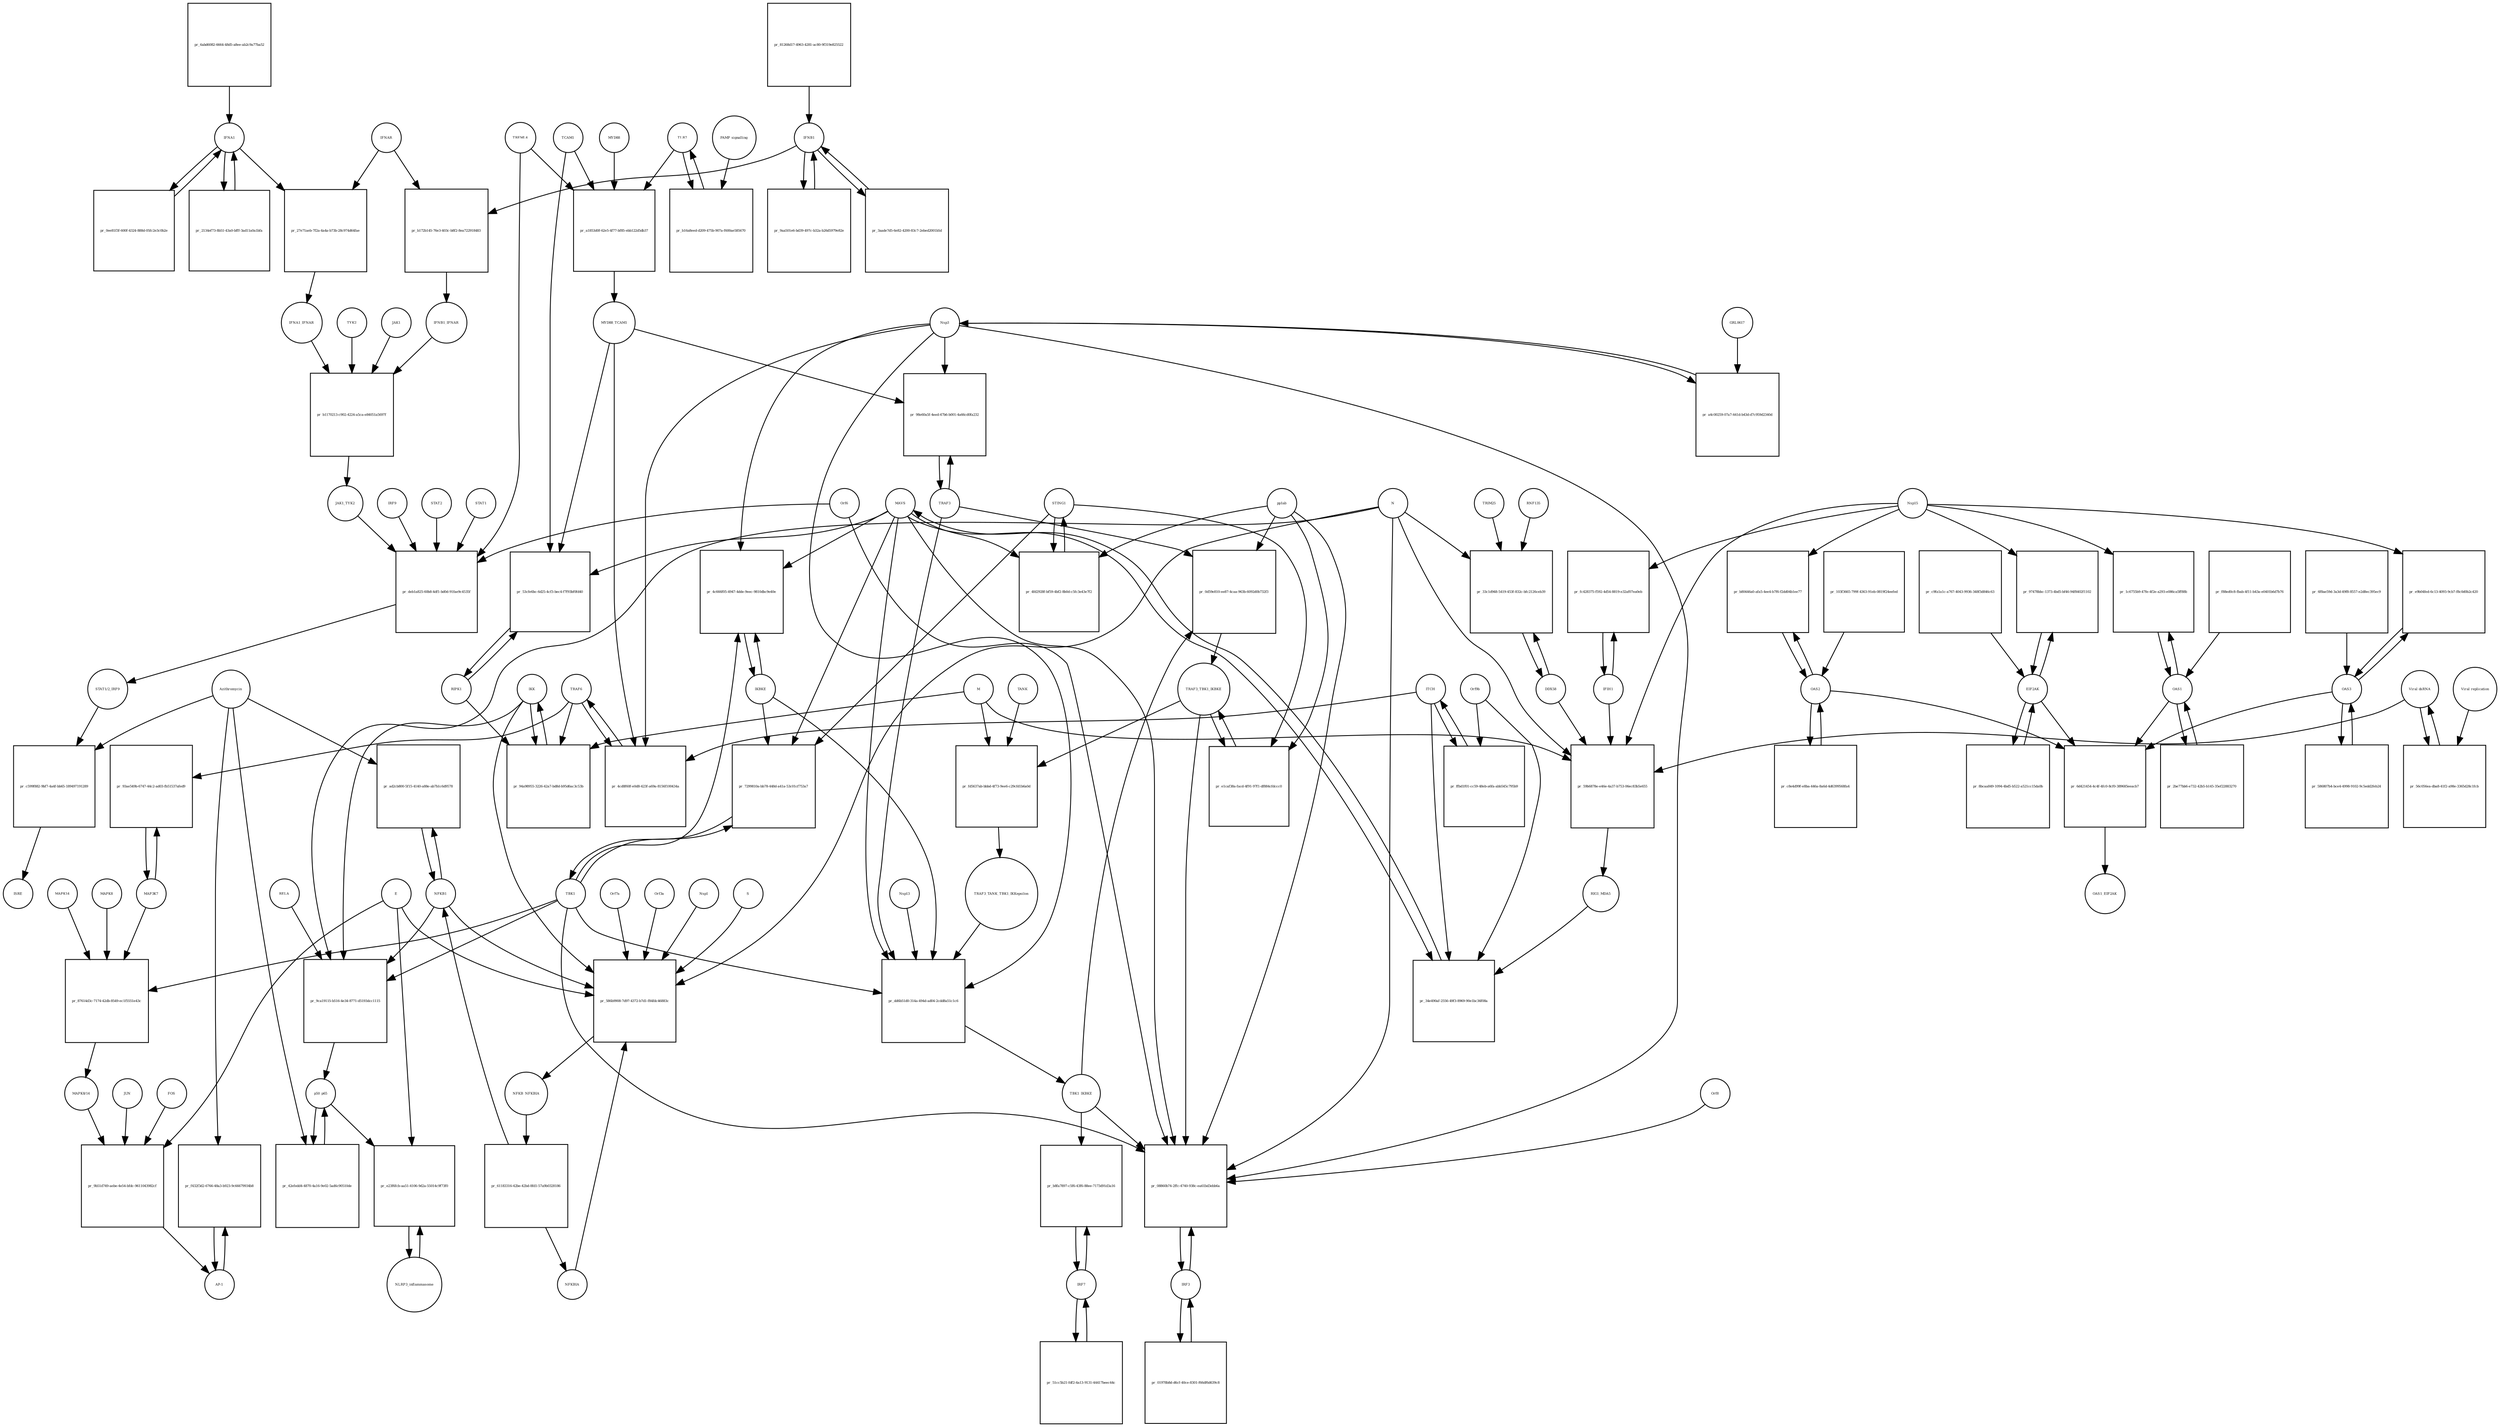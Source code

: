 strict digraph  {
IFNA1 [annotation="urn_miriam_pubmed_31226023|urn_miriam_wikipathways_WP4868", bipartite=0, cls=macromolecule, fontsize=4, label=IFNA1, shape=circle];
"pr_0ee81f3f-600f-4324-888d-05fc2e3c0b2e" [annotation="", bipartite=1, cls=process, fontsize=4, label="pr_0ee81f3f-600f-4324-888d-05fc2e3c0b2e", shape=square];
IFNB1 [annotation="urn_miriam_pubmed_31226023|urn_miriam_wikipathways_WP4868", bipartite=0, cls=macromolecule, fontsize=4, label=IFNB1, shape=circle];
"pr_9aa501e6-bd39-497c-b32a-b26d5979e82e" [annotation="", bipartite=1, cls=process, fontsize=4, label="pr_9aa501e6-bd39-497c-b32a-b26d5979e82e", shape=square];
"STAT1/2_IRF9" [annotation="urn_miriam_pubmed_31226023|urn_miriam_wikipathways_WP4868", bipartite=0, cls=complex, fontsize=4, label="STAT1/2_IRF9", shape=circle];
"pr_c599f882-9bf7-4a4f-bb65-189497191289" [annotation="", bipartite=1, cls=process, fontsize=4, label="pr_c599f882-9bf7-4a4f-bb65-189497191289", shape=square];
ISRE [annotation="urn_miriam_pubmed_31226023|urn_miriam_wikipathways_WP4868", bipartite=0, cls=complex, fontsize=4, label=ISRE, shape=circle];
Azithromycin [annotation=urn_miriam_wikipathways_WP4868, bipartite=0, cls="simple chemical", fontsize=4, label=Azithromycin, shape=circle];
"AP-1" [annotation="urn_miriam_pubmed_31226023|urn_miriam_wikipathways_WP4868", bipartite=0, cls=complex, fontsize=4, label="AP-1", shape=circle];
"pr_f432f3d2-6766-48a3-b923-9c66679934b8" [annotation="", bipartite=1, cls=process, fontsize=4, label="pr_f432f3d2-6766-48a3-b923-9c66679934b8", shape=square];
NFKB1 [annotation=urn_miriam_wikipathways_WP4868, bipartite=0, cls=macromolecule, fontsize=4, label=NFKB1, shape=circle];
"pr_ad2cb800-5f15-4140-a88e-ab7b1c6d9578" [annotation="", bipartite=1, cls=process, fontsize=4, label="pr_ad2cb800-5f15-4140-a88e-ab7b1c6d9578", shape=square];
IRF3 [annotation="", bipartite=0, cls=macromolecule, fontsize=4, label=IRF3, shape=circle];
"pr_01978b8d-d6cf-40ce-8301-f66df6d639c8" [annotation="", bipartite=1, cls=process, fontsize=4, label="pr_01978b8d-d6cf-40ce-8301-f66df6d639c8", shape=square];
p50_p65 [annotation="", bipartite=0, cls=complex, fontsize=4, label=p50_p65, shape=circle];
"pr_42efedd4-4870-4a16-9e02-5ad6c90510de" [annotation="", bipartite=1, cls=process, fontsize=4, label="pr_42efedd4-4870-4a16-9e02-5ad6c90510de", shape=square];
IRF7 [annotation="", bipartite=0, cls=macromolecule, fontsize=4, label=IRF7, shape=circle];
"pr_51cc5b21-fdf2-4a13-9131-44417beec44c" [annotation="", bipartite=1, cls=process, fontsize=4, label="pr_51cc5b21-fdf2-4a13-9131-44417beec44c", shape=square];
"pr_3aade7d5-6e82-4200-83c7-2ebed2001b5d" [annotation="", bipartite=1, cls=process, fontsize=4, label="pr_3aade7d5-6e82-4200-83c7-2ebed2001b5d", shape=square];
"pr_2134ef73-8b51-43a0-bfff-3ad11a0a1bfa" [annotation="", bipartite=1, cls=process, fontsize=4, label="pr_2134ef73-8b51-43a0-bfff-3ad11a0a1bfa", shape=square];
OAS1 [annotation="", bipartite=0, cls=macromolecule, fontsize=4, label=OAS1, shape=circle];
"pr_2be77bb6-e732-42b5-b145-35ef22883270" [annotation="", bipartite=1, cls=process, fontsize=4, label="pr_2be77bb6-e732-42b5-b145-35ef22883270", shape=square];
EIF2AK [annotation="urn_miriam_pubmed_31226023|urn_miriam_wikipathways_WP4868|urn_miriam_hgnc.symbol_EIF2AK1|urn_miriam_hgnc.symbol_EIF2AK2|urn_miriam_hgnc.symbol_EIF2AK3", bipartite=0, cls=macromolecule, fontsize=4, label=EIF2AK, shape=circle];
"pr_8bcaa849-1094-4bd5-b522-a521cc15da0b" [annotation="", bipartite=1, cls=process, fontsize=4, label="pr_8bcaa849-1094-4bd5-b522-a521cc15da0b", shape=square];
OAS2 [annotation="", bipartite=0, cls=macromolecule, fontsize=4, label=OAS2, shape=circle];
"pr_c8e4d99f-e8ba-446a-8a6d-4d6399568fa4" [annotation="", bipartite=1, cls=process, fontsize=4, label="pr_c8e4d99f-e8ba-446a-8a6d-4d6399568fa4", shape=square];
OAS3 [annotation="", bipartite=0, cls=macromolecule, fontsize=4, label=OAS3, shape=circle];
"pr_586807b4-bce4-4998-9102-9c5edd2feb24" [annotation="", bipartite=1, cls=process, fontsize=4, label="pr_586807b4-bce4-4998-9102-9c5edd2feb24", shape=square];
"pr_81268d17-4963-4281-ac80-9f319e825522" [annotation="", bipartite=1, cls=process, fontsize=4, label="pr_81268d17-4963-4281-ac80-9f319e825522", shape=square];
"pr_6abd6082-6664-48d5-a8ee-ab2c9a77ba52" [annotation="", bipartite=1, cls=process, fontsize=4, label="pr_6abd6082-6664-48d5-a8ee-ab2c9a77ba52", shape=square];
"pr_f88ed0c8-fbab-4f11-b43a-e0401b6d7b76" [annotation="", bipartite=1, cls=process, fontsize=4, label="pr_f88ed0c8-fbab-4f11-b43a-e0401b6d7b76", shape=square];
"pr_c9fa1a1c-a767-4043-9936-348f3d846c63" [annotation="", bipartite=1, cls=process, fontsize=4, label="pr_c9fa1a1c-a767-4043-9936-348f3d846c63", shape=square];
TRAF6 [annotation="urn_miriam_pubmed_31226023|urn_miriam_wikipathways_WP4868", bipartite=0, cls=macromolecule, fontsize=4, label=TRAF6, shape=circle];
"pr_4cd8f60f-e0d8-423f-a69a-8156f100434a" [annotation="", bipartite=1, cls=process, fontsize=4, label="pr_4cd8f60f-e0d8-423f-a69a-8156f100434a", shape=square];
MYD88_TCAM1 [annotation=urn_miriam_pubmed_31226023, bipartite=0, cls=complex, fontsize=4, label=MYD88_TCAM1, shape=circle];
Nsp3 [annotation="urn_miriam_pubmed_31226023|urn_miriam_wikipathways_WP4868|urn_miriam_ncbiprotein_YP_009725299", bipartite=0, cls=macromolecule, fontsize=4, label=Nsp3, shape=circle];
ITCH [annotation="", bipartite=0, cls=macromolecule, fontsize=4, label=ITCH, shape=circle];
TBK1 [annotation="urn_miriam_pubmed_31226023|urn_miriam_wikipathways_WP4868|urn_miriam_pubmed_24622840", bipartite=0, cls=macromolecule, fontsize=4, label=TBK1, shape=circle];
"pr_7299810a-bb78-448d-a41a-53c01cf753a7" [annotation="", bipartite=1, cls=process, fontsize=4, label="pr_7299810a-bb78-448d-a41a-53c01cf753a7", shape=square];
IKBKE [annotation="", bipartite=0, cls=macromolecule, fontsize=4, label=IKBKE, shape=circle];
STING1 [annotation=urn_miriam_pubmed_24622840, bipartite=0, cls=macromolecule, fontsize=4, label=STING1, shape=circle];
MAVS [annotation="", bipartite=0, cls=macromolecule, fontsize=4, label=MAVS, shape=circle];
"pr_103f3665-799f-4363-91eb-0819f24eefed" [annotation="", bipartite=1, cls=process, fontsize=4, label="pr_103f3665-799f-4363-91eb-0819f24eefed", shape=square];
"pr_6f8ae59d-3a3d-49f8-8557-e2d8ec395ec9" [annotation="", bipartite=1, cls=process, fontsize=4, label="pr_6f8ae59d-3a3d-49f8-8557-e2d8ec395ec9", shape=square];
TRAF3 [annotation=urn_miriam_pubmed_31226023, bipartite=0, cls=macromolecule, fontsize=4, label=TRAF3, shape=circle];
"pr_98e60a5f-4eed-47b6-b001-4a66cd0fa232" [annotation="", bipartite=1, cls=process, fontsize=4, label="pr_98e60a5f-4eed-47b6-b001-4a66cd0fa232", shape=square];
MAP3K7 [annotation="", bipartite=0, cls=macromolecule, fontsize=4, label=MAP3K7, shape=circle];
"pr_93ae549b-6747-44c2-ad03-fb51537afed9" [annotation="", bipartite=1, cls=process, fontsize=4, label="pr_93ae549b-6747-44c2-ad03-fb51537afed9", shape=square];
IKK [annotation="", bipartite=0, cls=complex, fontsize=4, label=IKK, shape=circle];
"pr_94a98955-3226-42a7-bd8d-b95d6ac3c53b" [annotation="", bipartite=1, cls=process, fontsize=4, label="pr_94a98955-3226-42a7-bd8d-b95d6ac3c53b", shape=square];
RIPK1 [annotation="", bipartite=0, cls=macromolecule, fontsize=4, label=RIPK1, shape=circle];
M [annotation="urn_miriam_pubmed_31226023|urn_miriam_ncbiprotein_BCD58756", bipartite=0, cls=macromolecule, fontsize=4, label=M, shape=circle];
"pr_4c666f05-4947-4dde-9eec-9810dbc9e40e" [annotation="", bipartite=1, cls=process, fontsize=4, label="pr_4c666f05-4947-4dde-9eec-9810dbc9e40e", shape=square];
"pr_08860b74-2ffc-4740-938c-ea61bd3ebb6a" [annotation="", bipartite=1, cls=process, fontsize=4, label="pr_08860b74-2ffc-4740-938c-ea61bd3ebb6a", shape=square];
TBK1_IKBKE [annotation="urn_miriam_pubmed_31226023|urn_miriam_wikipathways_WP4868|urn_miriam_pubmed_24622840", bipartite=0, cls=complex, fontsize=4, label=TBK1_IKBKE, shape=circle];
N [annotation="urn_miriam_pubmed_31226023|urn_miriam_ncbiprotein_BCD58761", bipartite=0, cls=macromolecule, fontsize=4, label=N, shape=circle];
TRAF3_TBK1_IKBKE [annotation=urn_miriam_pubmed_24622840, bipartite=0, cls=complex, fontsize=4, label=TRAF3_TBK1_IKBKE, shape=circle];
Orf8 [annotation=urn_miriam_ncbiprotein_BCD58760, bipartite=0, cls=complex, fontsize=4, label=Orf8, shape=circle];
Orf6 [annotation="urn_miriam_pubmed_31226023|urn_miriam_ncbiprotein_BCD58757", bipartite=0, cls=macromolecule, fontsize=4, label=Orf6, shape=circle];
pp1ab [annotation="urn_miriam_ncbiprotein_YP_009724389|urn_miriam_pubmed_24622840", bipartite=0, cls=macromolecule, fontsize=4, label=pp1ab, shape=circle];
"pr_53cfe6bc-6d25-4cf3-bec4-f7f93bf0fd40" [annotation="", bipartite=1, cls=process, fontsize=4, label="pr_53cfe6bc-6d25-4cf3-bec4-f7f93bf0fd40", shape=square];
TCAM1 [annotation="urn_miriam_pubmed_31226023|urn_miriam_hgnc.symbol_TICAM1", bipartite=0, cls=macromolecule, fontsize=4, label=TCAM1, shape=circle];
"pr_34e490af-2556-49f3-8969-90e1bc36f08a" [annotation="", bipartite=1, cls=process, fontsize=4, label="pr_34e490af-2556-49f3-8969-90e1bc36f08a", shape=square];
RIG1_MDA5 [annotation="urn_miriam_pubmed_31226023|urn_miriam_pubmed_19052324", bipartite=0, cls=complex, fontsize=4, label=RIG1_MDA5, shape=circle];
Orf9b [annotation="urn_miriam_pubmed_31226023|urn_miriam_ncbiprotein_ABI96969|urn_miriam_uniprot_P0DTD2", bipartite=0, cls=macromolecule, fontsize=4, label=Orf9b, shape=circle];
"pr_e9b04fed-6c13-4093-9cb7-f8c0d0b2c420" [annotation="", bipartite=1, cls=process, fontsize=4, label="pr_e9b04fed-6c13-4093-9cb7-f8c0d0b2c420", shape=square];
Nsp15 [annotation="urn_miriam_pubmed_31226023|urn_miriam_ncbiprotein_YP_009725310", bipartite=0, cls=macromolecule, fontsize=4, label=Nsp15, shape=circle];
"pr_b80446a0-afa5-4ee4-b7f6-f2dd04b1ee77" [annotation="", bipartite=1, cls=process, fontsize=4, label="pr_b80446a0-afa5-4ee4-b7f6-f2dd04b1ee77", shape=square];
"pr_1c6755b9-47fe-4f2e-a293-e086ca5ff88b" [annotation="", bipartite=1, cls=process, fontsize=4, label="pr_1c6755b9-47fe-4f2e-a293-e086ca5ff88b", shape=square];
"pr_97478bbc-1373-4bd5-bf46-94f8402f1102" [annotation="", bipartite=1, cls=process, fontsize=4, label="pr_97478bbc-1373-4bd5-bf46-94f8402f1102", shape=square];
"Viral dsRNA" [annotation="urn_miriam_pubmed_31226023|urn_miriam_pubmed_19052324|urn_miriam_taxonomy_694009", bipartite=0, cls="nucleic acid feature", fontsize=4, label="Viral dsRNA", shape=circle];
"pr_56c056ea-dba8-41f2-a98e-3365d28c1fcb" [annotation="", bipartite=1, cls=process, fontsize=4, label="pr_56c056ea-dba8-41f2-a98e-3365d28c1fcb", shape=square];
"Viral replication" [annotation="urn_miriam_pubmed_31226023|urn_miriam_pubmed_19052324|urn_miriam_mesh_D014779", bipartite=0, cls=phenotype, fontsize=4, label="Viral replication", shape=circle];
"pr_a4c00259-07a7-441d-b43d-d7c959d2340d" [annotation="", bipartite=1, cls=process, fontsize=4, label="pr_a4c00259-07a7-441d-b43d-d7c959d2340d", shape=square];
GRL0617 [annotation=urn_miriam_wikipathways_WP4868, bipartite=0, cls="simple chemical", fontsize=4, label=GRL0617, shape=circle];
"pr_4fd2928f-bf59-4bf2-8b0d-c5fc3e43e7f2" [annotation="", bipartite=1, cls=process, fontsize=4, label="pr_4fd2928f-bf59-4bf2-8b0d-c5fc3e43e7f2", shape=square];
"pr_e1caf38a-facd-4f91-97f1-df884cfdccc0" [annotation="", bipartite=1, cls=process, fontsize=4, label="pr_e1caf38a-facd-4f91-97f1-df884cfdccc0", shape=square];
TLR7 [annotation=urn_miriam_pubmed_31226023, bipartite=0, cls=macromolecule, fontsize=4, label=TLR7, shape=circle];
"pr_b16a8eed-d209-475b-907a-f600ae585670" [annotation="", bipartite=1, cls=process, fontsize=4, label="pr_b16a8eed-d209-475b-907a-f600ae585670", shape=square];
"PAMP signalling" [annotation="urn_miriam_pubmed_31226023|urn_miriam_mesh_D000069452", bipartite=0, cls=phenotype, fontsize=4, label="PAMP signalling", shape=circle];
IFIH1 [annotation="", bipartite=0, cls=macromolecule, fontsize=4, label=IFIH1, shape=circle];
"pr_fc428375-f592-4d54-8819-e32af07ea0eb" [annotation="", bipartite=1, cls=process, fontsize=4, label="pr_fc428375-f592-4d54-8819-e32af07ea0eb", shape=square];
DDX58 [annotation="urn_miriam_pubmed_31226023|urn_miriam_pubmed_19052324", bipartite=0, cls=macromolecule, fontsize=4, label=DDX58, shape=circle];
"pr_33c1d948-5419-453f-832c-bfc2126ceb39" [annotation="", bipartite=1, cls=process, fontsize=4, label="pr_33c1d948-5419-453f-832c-bfc2126ceb39", shape=square];
TRIM25 [annotation="", bipartite=0, cls=macromolecule, fontsize=4, label=TRIM25, shape=circle];
RNF135 [annotation="", bipartite=0, cls=macromolecule, fontsize=4, label=RNF135, shape=circle];
"pr_ffbd1f01-cc59-48eb-a6fa-abb545c795b9" [annotation="", bipartite=1, cls=process, fontsize=4, label="pr_ffbd1f01-cc59-48eb-a6fa-abb545c795b9", shape=square];
"pr_fd5637ab-bbbd-4f73-9ee6-c29cfd1b6a0d" [annotation="", bipartite=1, cls=process, fontsize=4, label="pr_fd5637ab-bbbd-4f73-9ee6-c29cfd1b6a0d", shape=square];
TRAF3_TANK_TBK1_IKKepsilon [annotation="", bipartite=0, cls=complex, fontsize=4, label=TRAF3_TANK_TBK1_IKKepsilon, shape=circle];
TANK [annotation="", bipartite=0, cls=macromolecule, fontsize=4, label=TANK, shape=circle];
"pr_b8fa7897-c5f6-43f6-88ee-7173d91d3a16" [annotation="", bipartite=1, cls=process, fontsize=4, label="pr_b8fa7897-c5f6-43f6-88ee-7173d91d3a16", shape=square];
NLRP3_inflammasome [annotation="", bipartite=0, cls=complex, fontsize=4, label=NLRP3_inflammasome, shape=circle];
"pr_e23f6fcb-aa51-4106-9d2a-55014c9f73f0" [annotation="", bipartite=1, cls=process, fontsize=4, label="pr_e23f6fcb-aa51-4106-9d2a-55014c9f73f0", shape=square];
E [annotation="urn_miriam_pubmed_31226023|urn_miriam_ncbiprotein_BCD58755", bipartite=0, cls=macromolecule, fontsize=4, label=E, shape=circle];
STAT1 [annotation="urn_miriam_pubmed_31226023|urn_miriam_wikipathways_WP4868", bipartite=0, cls=macromolecule, fontsize=4, label=STAT1, shape=circle];
"pr_deb1a825-60b8-4df1-bd0d-91fae9c4535f" [annotation="", bipartite=1, cls=process, fontsize=4, label="pr_deb1a825-60b8-4df1-bd0d-91fae9c4535f", shape=square];
TREML4 [annotation=urn_miriam_wikipathways_WP4868, bipartite=0, cls=macromolecule, fontsize=4, label=TREML4, shape=circle];
JAK1_TYK2 [annotation="urn_miriam_pubmed_31226023|urn_miriam_wikipathways_WP4868", bipartite=0, cls=complex, fontsize=4, label=JAK1_TYK2, shape=circle];
IRF9 [annotation="urn_miriam_pubmed_31226023|urn_miriam_wikipathways_WP4868", bipartite=0, cls=macromolecule, fontsize=4, label=IRF9, shape=circle];
STAT2 [annotation="urn_miriam_pubmed_31226023|urn_miriam_wikipathways_WP4868", bipartite=0, cls=macromolecule, fontsize=4, label=STAT2, shape=circle];
"pr_6d421454-4c4f-4fc0-8cf0-389685eeacb7" [annotation="", bipartite=1, cls=process, fontsize=4, label="pr_6d421454-4c4f-4fc0-8cf0-389685eeacb7", shape=square];
OAS1_EIF2AK [annotation="", bipartite=0, cls=complex, fontsize=4, label=OAS1_EIF2AK, shape=circle];
JAK1 [annotation="urn_miriam_pubmed_31226023|urn_miriam_wikipathways_WP4868", bipartite=0, cls=macromolecule, fontsize=4, label=JAK1, shape=circle];
"pr_b1170213-c902-4224-a5ca-e84051a5697f" [annotation="", bipartite=1, cls=process, fontsize=4, label="pr_b1170213-c902-4224-a5ca-e84051a5697f", shape=square];
IFNA1_IFNAR [annotation="urn_miriam_pubmed_31226023|urn_miriam_wikipathways_WP4868", bipartite=0, cls=complex, fontsize=4, label=IFNA1_IFNAR, shape=circle];
IFNB1_IFNAR [annotation="urn_miriam_pubmed_31226023|urn_miriam_wikipathways_WP4868", bipartite=0, cls=complex, fontsize=4, label=IFNB1_IFNAR, shape=circle];
TYK2 [annotation="urn_miriam_pubmed_31226023|urn_miriam_wikipathways_WP4868", bipartite=0, cls=macromolecule, fontsize=4, label=TYK2, shape=circle];
MYD88 [annotation="urn_miriam_pubmed_31226023|urn_miriam_wikipathways_WP4868", bipartite=0, cls=macromolecule, fontsize=4, label=MYD88, shape=circle];
"pr_a1853d0f-62e5-4f77-bf85-ebb122d5db37" [annotation="", bipartite=1, cls=process, fontsize=4, label="pr_a1853d0f-62e5-4f77-bf85-ebb122d5db37", shape=square];
NFKB_NFKBIA [annotation="urn_miriam_pubmed_31226023|urn_miriam_wikipathways_WP4868", bipartite=0, cls=complex, fontsize=4, label=NFKB_NFKBIA, shape=circle];
"pr_61183316-42be-42bd-8fd1-57a9b0328186" [annotation="", bipartite=1, cls=process, fontsize=4, label="pr_61183316-42be-42bd-8fd1-57a9b0328186", shape=square];
NFKBIA [annotation="urn_miriam_pubmed_31226023|urn_miriam_wikipathways_WP4868", bipartite=0, cls=macromolecule, fontsize=4, label=NFKBIA, shape=circle];
IFNAR [annotation="urn_miriam_pubmed_31226023|urn_miriam_wikipathways_WP4868", bipartite=0, cls=complex, fontsize=4, label=IFNAR, shape=circle];
"pr_27e71aeb-7f2a-4a4a-b73b-28c974d64fae" [annotation="", bipartite=1, cls=process, fontsize=4, label="pr_27e71aeb-7f2a-4a4a-b73b-28c974d64fae", shape=square];
"pr_b172b145-76e3-403c-b8f2-8ea722918483" [annotation="", bipartite=1, cls=process, fontsize=4, label="pr_b172b145-76e3-403c-b8f2-8ea722918483", shape=square];
MAPK14 [annotation="urn_miriam_pubmed_31226023|urn_miriam_wikipathways_WP4868", bipartite=0, cls=macromolecule, fontsize=4, label=MAPK14, shape=circle];
"pr_87614d3c-7174-42db-8549-ec1f5551e43c" [annotation="", bipartite=1, cls=process, fontsize=4, label="pr_87614d3c-7174-42db-8549-ec1f5551e43c", shape=square];
"MAPK8/14" [annotation="urn_miriam_pubmed_31226023|urn_miriam_wikipathways_WP4868", bipartite=0, cls=complex, fontsize=4, label="MAPK8/14", shape=circle];
MAPK8 [annotation="urn_miriam_pubmed_31226023|urn_miriam_wikipathways_WP4868", bipartite=0, cls=macromolecule, fontsize=4, label=MAPK8, shape=circle];
JUN [annotation="urn_miriam_pubmed_31226023|urn_miriam_wikipathways_WP4868", bipartite=0, cls=macromolecule, fontsize=4, label=JUN, shape=circle];
"pr_9b51d749-aebe-4e54-bfdc-9611043982cf" [annotation="", bipartite=1, cls=process, fontsize=4, label="pr_9b51d749-aebe-4e54-bfdc-9611043982cf", shape=square];
FOS [annotation="urn_miriam_pubmed_31226023|urn_miriam_wikipathways_WP4868", bipartite=0, cls=macromolecule, fontsize=4, label=FOS, shape=circle];
"pr_586b9908-7d97-4372-b7d1-f84fdc46883c" [annotation="", bipartite=1, cls=process, fontsize=4, label="pr_586b9908-7d97-4372-b7d1-f84fdc46883c", shape=square];
Nsp1 [annotation="urn_miriam_pubmed_31226023|urn_miriam_ncbiprotein_YP_009725297", bipartite=0, cls=macromolecule, fontsize=4, label=Nsp1, shape=circle];
S [annotation=urn_miriam_ncbiprotein_BCD58753, bipartite=0, cls=macromolecule, fontsize=4, label=S, shape=circle];
Orf7a [annotation=urn_miriam_ncbiprotein_BCD58758, bipartite=0, cls=macromolecule, fontsize=4, label=Orf7a, shape=circle];
Orf3a [annotation=urn_miriam_ncbiprotein_BCD58754, bipartite=0, cls=macromolecule, fontsize=4, label=Orf3a, shape=circle];
"pr_dd6b51d0-314a-494d-ad04-2cdd8a51c1c6" [annotation="", bipartite=1, cls=process, fontsize=4, label="pr_dd6b51d0-314a-494d-ad04-2cdd8a51c1c6", shape=square];
Nsp13 [annotation="urn_miriam_uniprot_P0DTD1|urn_miriam_wikipathways_WP4868|urn_miriam_ncbiprotein_YP_009725308", bipartite=0, cls=macromolecule, fontsize=4, label=Nsp13, shape=circle];
RELA [annotation="", bipartite=0, cls=macromolecule, fontsize=4, label=RELA, shape=circle];
"pr_9ca19115-b516-4e34-8771-d5193dcc1115" [annotation="", bipartite=1, cls=process, fontsize=4, label="pr_9ca19115-b516-4e34-8771-d5193dcc1115", shape=square];
"pr_59b6878e-e46e-4a37-b753-06ec83b5e655" [annotation="", bipartite=1, cls=process, fontsize=4, label="pr_59b6878e-e46e-4a37-b753-06ec83b5e655", shape=square];
"pr_0d59e810-ee87-4caa-963b-6092d0b732f3" [annotation="", bipartite=1, cls=process, fontsize=4, label="pr_0d59e810-ee87-4caa-963b-6092d0b732f3", shape=square];
IFNA1 -> "pr_0ee81f3f-600f-4324-888d-05fc2e3c0b2e"  [annotation="", interaction_type=consumption];
IFNA1 -> "pr_2134ef73-8b51-43a0-bfff-3ad11a0a1bfa"  [annotation="", interaction_type=consumption];
IFNA1 -> "pr_27e71aeb-7f2a-4a4a-b73b-28c974d64fae"  [annotation="", interaction_type=consumption];
"pr_0ee81f3f-600f-4324-888d-05fc2e3c0b2e" -> IFNA1  [annotation="", interaction_type=production];
IFNB1 -> "pr_9aa501e6-bd39-497c-b32a-b26d5979e82e"  [annotation="", interaction_type=consumption];
IFNB1 -> "pr_3aade7d5-6e82-4200-83c7-2ebed2001b5d"  [annotation="", interaction_type=consumption];
IFNB1 -> "pr_b172b145-76e3-403c-b8f2-8ea722918483"  [annotation="", interaction_type=consumption];
"pr_9aa501e6-bd39-497c-b32a-b26d5979e82e" -> IFNB1  [annotation="", interaction_type=production];
"STAT1/2_IRF9" -> "pr_c599f882-9bf7-4a4f-bb65-189497191289"  [annotation="", interaction_type=consumption];
"pr_c599f882-9bf7-4a4f-bb65-189497191289" -> ISRE  [annotation="", interaction_type=production];
Azithromycin -> "pr_c599f882-9bf7-4a4f-bb65-189497191289"  [annotation=urn_miriam_pubmed_31226023, interaction_type=inhibition];
Azithromycin -> "pr_f432f3d2-6766-48a3-b923-9c66679934b8"  [annotation=urn_miriam_pubmed_31226023, interaction_type=inhibition];
Azithromycin -> "pr_ad2cb800-5f15-4140-a88e-ab7b1c6d9578"  [annotation=urn_miriam_wikipathways_WP4868, interaction_type=inhibition];
Azithromycin -> "pr_42efedd4-4870-4a16-9e02-5ad6c90510de"  [annotation=urn_miriam_pubmed_31226023, interaction_type=inhibition];
"AP-1" -> "pr_f432f3d2-6766-48a3-b923-9c66679934b8"  [annotation="", interaction_type=consumption];
"pr_f432f3d2-6766-48a3-b923-9c66679934b8" -> "AP-1"  [annotation="", interaction_type=production];
NFKB1 -> "pr_ad2cb800-5f15-4140-a88e-ab7b1c6d9578"  [annotation="", interaction_type=consumption];
NFKB1 -> "pr_586b9908-7d97-4372-b7d1-f84fdc46883c"  [annotation="", interaction_type=consumption];
NFKB1 -> "pr_9ca19115-b516-4e34-8771-d5193dcc1115"  [annotation="", interaction_type=consumption];
"pr_ad2cb800-5f15-4140-a88e-ab7b1c6d9578" -> NFKB1  [annotation="", interaction_type=production];
IRF3 -> "pr_01978b8d-d6cf-40ce-8301-f66df6d639c8"  [annotation="", interaction_type=consumption];
IRF3 -> "pr_08860b74-2ffc-4740-938c-ea61bd3ebb6a"  [annotation="", interaction_type=consumption];
"pr_01978b8d-d6cf-40ce-8301-f66df6d639c8" -> IRF3  [annotation="", interaction_type=production];
p50_p65 -> "pr_42efedd4-4870-4a16-9e02-5ad6c90510de"  [annotation="", interaction_type=consumption];
p50_p65 -> "pr_e23f6fcb-aa51-4106-9d2a-55014c9f73f0"  [annotation="urn_miriam_pubmed_32133002|urn_miriam_taxonomy_694009|urn_miriam_pubmed_28531279", interaction_type=catalysis];
"pr_42efedd4-4870-4a16-9e02-5ad6c90510de" -> p50_p65  [annotation="", interaction_type=production];
IRF7 -> "pr_51cc5b21-fdf2-4a13-9131-44417beec44c"  [annotation="", interaction_type=consumption];
IRF7 -> "pr_b8fa7897-c5f6-43f6-88ee-7173d91d3a16"  [annotation="", interaction_type=consumption];
"pr_51cc5b21-fdf2-4a13-9131-44417beec44c" -> IRF7  [annotation="", interaction_type=production];
"pr_3aade7d5-6e82-4200-83c7-2ebed2001b5d" -> IFNB1  [annotation="", interaction_type=production];
"pr_2134ef73-8b51-43a0-bfff-3ad11a0a1bfa" -> IFNA1  [annotation="", interaction_type=production];
OAS1 -> "pr_2be77bb6-e732-42b5-b145-35ef22883270"  [annotation="", interaction_type=consumption];
OAS1 -> "pr_1c6755b9-47fe-4f2e-a293-e086ca5ff88b"  [annotation="", interaction_type=consumption];
OAS1 -> "pr_6d421454-4c4f-4fc0-8cf0-389685eeacb7"  [annotation="", interaction_type=consumption];
"pr_2be77bb6-e732-42b5-b145-35ef22883270" -> OAS1  [annotation="", interaction_type=production];
EIF2AK -> "pr_8bcaa849-1094-4bd5-b522-a521cc15da0b"  [annotation="", interaction_type=consumption];
EIF2AK -> "pr_97478bbc-1373-4bd5-bf46-94f8402f1102"  [annotation="", interaction_type=consumption];
EIF2AK -> "pr_6d421454-4c4f-4fc0-8cf0-389685eeacb7"  [annotation="", interaction_type=consumption];
"pr_8bcaa849-1094-4bd5-b522-a521cc15da0b" -> EIF2AK  [annotation="", interaction_type=production];
OAS2 -> "pr_c8e4d99f-e8ba-446a-8a6d-4d6399568fa4"  [annotation="", interaction_type=consumption];
OAS2 -> "pr_b80446a0-afa5-4ee4-b7f6-f2dd04b1ee77"  [annotation="", interaction_type=consumption];
OAS2 -> "pr_6d421454-4c4f-4fc0-8cf0-389685eeacb7"  [annotation="", interaction_type=consumption];
"pr_c8e4d99f-e8ba-446a-8a6d-4d6399568fa4" -> OAS2  [annotation="", interaction_type=production];
OAS3 -> "pr_586807b4-bce4-4998-9102-9c5edd2feb24"  [annotation="", interaction_type=consumption];
OAS3 -> "pr_e9b04fed-6c13-4093-9cb7-f8c0d0b2c420"  [annotation="", interaction_type=consumption];
OAS3 -> "pr_6d421454-4c4f-4fc0-8cf0-389685eeacb7"  [annotation="", interaction_type=consumption];
"pr_586807b4-bce4-4998-9102-9c5edd2feb24" -> OAS3  [annotation="", interaction_type=production];
"pr_81268d17-4963-4281-ac80-9f319e825522" -> IFNB1  [annotation="", interaction_type=production];
"pr_6abd6082-6664-48d5-a8ee-ab2c9a77ba52" -> IFNA1  [annotation="", interaction_type=production];
"pr_f88ed0c8-fbab-4f11-b43a-e0401b6d7b76" -> OAS1  [annotation="", interaction_type=production];
"pr_c9fa1a1c-a767-4043-9936-348f3d846c63" -> EIF2AK  [annotation="", interaction_type=production];
TRAF6 -> "pr_4cd8f60f-e0d8-423f-a69a-8156f100434a"  [annotation="", interaction_type=consumption];
TRAF6 -> "pr_93ae549b-6747-44c2-ad03-fb51537afed9"  [annotation=urn_miriam_pubmed_31226023, interaction_type=catalysis];
TRAF6 -> "pr_94a98955-3226-42a7-bd8d-b95d6ac3c53b"  [annotation="urn_miriam_pubmed_31226023|urn_miriam_taxonomy_694009", interaction_type=catalysis];
"pr_4cd8f60f-e0d8-423f-a69a-8156f100434a" -> TRAF6  [annotation="", interaction_type=production];
MYD88_TCAM1 -> "pr_4cd8f60f-e0d8-423f-a69a-8156f100434a"  [annotation="urn_miriam_pubmed_31226023|urn_miriam_taxonomy_694009|urn_miriam_pubmed_25135833", interaction_type=catalysis];
MYD88_TCAM1 -> "pr_98e60a5f-4eed-47b6-b001-4a66cd0fa232"  [annotation="urn_miriam_pubmed_31226023|urn_miriam_taxonomy_694009", interaction_type=catalysis];
MYD88_TCAM1 -> "pr_53cfe6bc-6d25-4cf3-bec4-f7f93bf0fd40"  [annotation="urn_miriam_pubmed_20404851|urn_miriam_pubmed_31226023", interaction_type=catalysis];
Nsp3 -> "pr_4cd8f60f-e0d8-423f-a69a-8156f100434a"  [annotation="urn_miriam_pubmed_31226023|urn_miriam_taxonomy_694009|urn_miriam_pubmed_25135833", interaction_type=inhibition];
Nsp3 -> "pr_98e60a5f-4eed-47b6-b001-4a66cd0fa232"  [annotation="urn_miriam_pubmed_31226023|urn_miriam_taxonomy_694009", interaction_type=inhibition];
Nsp3 -> "pr_4c666f05-4947-4dde-9eec-9810dbc9e40e"  [annotation="urn_miriam_pubmed_18353649|urn_miriam_pubmed_25636800|urn_miriam_pubmed_31226023|urn_miriam_taxonomy_694009", interaction_type=inhibition];
Nsp3 -> "pr_08860b74-2ffc-4740-938c-ea61bd3ebb6a"  [annotation="urn_miriam_pubmed_14679297|urn_miriam_pubmed_17108024|urn_miriam_pubmed_24622840|urn_miriam_pubmed_25481026|urn_miriam_pubmed_25636800|urn_miriam_pubmed_29294448|urn_miriam_pubmed_17761676|urn_miriam_pubmed_18440553|urn_miriam_pubmed_31226023|urn_miriam_taxonomy_694009", interaction_type=inhibition];
Nsp3 -> "pr_a4c00259-07a7-441d-b43d-d7c959d2340d"  [annotation="", interaction_type=consumption];
Nsp3 -> "pr_dd6b51d0-314a-494d-ad04-2cdd8a51c1c6"  [annotation="urn_miriam_pubmed_31226023|urn_miriam_taxonomy_694009|urn_miriam_pubmed_19380580", interaction_type=inhibition];
ITCH -> "pr_4cd8f60f-e0d8-423f-a69a-8156f100434a"  [annotation="urn_miriam_pubmed_31226023|urn_miriam_taxonomy_694009|urn_miriam_pubmed_25135833", interaction_type=inhibition];
ITCH -> "pr_34e490af-2556-49f3-8969-90e1bc36f08a"  [annotation="urn_miriam_pubmed_19052324|urn_miriam_pubmed_25135833|urn_miriam_pubmed_31226023|urn_miriam_taxonomy_694009", interaction_type=inhibition];
ITCH -> "pr_ffbd1f01-cc59-48eb-a6fa-abb545c795b9"  [annotation="", interaction_type=consumption];
TBK1 -> "pr_7299810a-bb78-448d-a41a-53c01cf753a7"  [annotation="", interaction_type=consumption];
TBK1 -> "pr_4c666f05-4947-4dde-9eec-9810dbc9e40e"  [annotation="urn_miriam_pubmed_18353649|urn_miriam_pubmed_25636800|urn_miriam_pubmed_31226023|urn_miriam_taxonomy_694009", interaction_type=catalysis];
TBK1 -> "pr_08860b74-2ffc-4740-938c-ea61bd3ebb6a"  [annotation="urn_miriam_pubmed_14679297|urn_miriam_pubmed_17108024|urn_miriam_pubmed_24622840|urn_miriam_pubmed_25481026|urn_miriam_pubmed_25636800|urn_miriam_pubmed_29294448|urn_miriam_pubmed_17761676|urn_miriam_pubmed_18440553|urn_miriam_pubmed_31226023|urn_miriam_taxonomy_694009", interaction_type=catalysis];
TBK1 -> "pr_87614d3c-7174-42db-8549-ec1f5551e43c"  [annotation=urn_miriam_pubmed_31226023, interaction_type=catalysis];
TBK1 -> "pr_dd6b51d0-314a-494d-ad04-2cdd8a51c1c6"  [annotation="", interaction_type=consumption];
TBK1 -> "pr_9ca19115-b516-4e34-8771-d5193dcc1115"  [annotation="urn_miriam_pubmed_14679297|urn_miriam_pubmed_17108024|urn_miriam_pubmed_19609947|urn_miriam_pubmed_31226023|urn_miriam_taxonomy_694009", interaction_type=catalysis];
"pr_7299810a-bb78-448d-a41a-53c01cf753a7" -> TBK1  [annotation="", interaction_type=production];
IKBKE -> "pr_7299810a-bb78-448d-a41a-53c01cf753a7"  [annotation="urn_miriam_pubmed_24622840|urn_miriam_pubmed_25636800|urn_miriam_pubmed_26631542", interaction_type=catalysis];
IKBKE -> "pr_4c666f05-4947-4dde-9eec-9810dbc9e40e"  [annotation="", interaction_type=consumption];
IKBKE -> "pr_dd6b51d0-314a-494d-ad04-2cdd8a51c1c6"  [annotation="", interaction_type=consumption];
STING1 -> "pr_7299810a-bb78-448d-a41a-53c01cf753a7"  [annotation="urn_miriam_pubmed_24622840|urn_miriam_pubmed_25636800|urn_miriam_pubmed_26631542", interaction_type=catalysis];
STING1 -> "pr_4fd2928f-bf59-4bf2-8b0d-c5fc3e43e7f2"  [annotation="", interaction_type=consumption];
STING1 -> "pr_e1caf38a-facd-4f91-97f1-df884cfdccc0"  [annotation="urn_miriam_pubmed_24622840|urn_miriam_taxonomy_694009", interaction_type=catalysis];
MAVS -> "pr_7299810a-bb78-448d-a41a-53c01cf753a7"  [annotation="urn_miriam_pubmed_24622840|urn_miriam_pubmed_25636800|urn_miriam_pubmed_26631542", interaction_type=catalysis];
MAVS -> "pr_4c666f05-4947-4dde-9eec-9810dbc9e40e"  [annotation="urn_miriam_pubmed_18353649|urn_miriam_pubmed_25636800|urn_miriam_pubmed_31226023|urn_miriam_taxonomy_694009", interaction_type=catalysis];
MAVS -> "pr_08860b74-2ffc-4740-938c-ea61bd3ebb6a"  [annotation="urn_miriam_pubmed_14679297|urn_miriam_pubmed_17108024|urn_miriam_pubmed_24622840|urn_miriam_pubmed_25481026|urn_miriam_pubmed_25636800|urn_miriam_pubmed_29294448|urn_miriam_pubmed_17761676|urn_miriam_pubmed_18440553|urn_miriam_pubmed_31226023|urn_miriam_taxonomy_694009", interaction_type=catalysis];
MAVS -> "pr_53cfe6bc-6d25-4cf3-bec4-f7f93bf0fd40"  [annotation="urn_miriam_pubmed_20404851|urn_miriam_pubmed_31226023", interaction_type=catalysis];
MAVS -> "pr_34e490af-2556-49f3-8969-90e1bc36f08a"  [annotation="", interaction_type=consumption];
MAVS -> "pr_4fd2928f-bf59-4bf2-8b0d-c5fc3e43e7f2"  [annotation="urn_miriam_pubmed_22312431|urn_miriam_pubmed_24622840|urn_miriam_taxonomy_694009", interaction_type=catalysis];
MAVS -> "pr_dd6b51d0-314a-494d-ad04-2cdd8a51c1c6"  [annotation="urn_miriam_pubmed_31226023|urn_miriam_taxonomy_694009|urn_miriam_pubmed_19380580", interaction_type=catalysis];
"pr_103f3665-799f-4363-91eb-0819f24eefed" -> OAS2  [annotation="", interaction_type=production];
"pr_6f8ae59d-3a3d-49f8-8557-e2d8ec395ec9" -> OAS3  [annotation="", interaction_type=production];
TRAF3 -> "pr_98e60a5f-4eed-47b6-b001-4a66cd0fa232"  [annotation="", interaction_type=consumption];
TRAF3 -> "pr_dd6b51d0-314a-494d-ad04-2cdd8a51c1c6"  [annotation="urn_miriam_pubmed_31226023|urn_miriam_taxonomy_694009|urn_miriam_pubmed_19380580", interaction_type=catalysis];
TRAF3 -> "pr_0d59e810-ee87-4caa-963b-6092d0b732f3"  [annotation="", interaction_type=consumption];
"pr_98e60a5f-4eed-47b6-b001-4a66cd0fa232" -> TRAF3  [annotation="", interaction_type=production];
MAP3K7 -> "pr_93ae549b-6747-44c2-ad03-fb51537afed9"  [annotation="", interaction_type=consumption];
MAP3K7 -> "pr_87614d3c-7174-42db-8549-ec1f5551e43c"  [annotation=urn_miriam_pubmed_31226023, interaction_type=catalysis];
"pr_93ae549b-6747-44c2-ad03-fb51537afed9" -> MAP3K7  [annotation="", interaction_type=production];
IKK -> "pr_94a98955-3226-42a7-bd8d-b95d6ac3c53b"  [annotation="", interaction_type=consumption];
IKK -> "pr_586b9908-7d97-4372-b7d1-f84fdc46883c"  [annotation="urn_miriam_pubmed_31226023|urn_miriam_taxonomy_694009", interaction_type=inhibition];
IKK -> "pr_9ca19115-b516-4e34-8771-d5193dcc1115"  [annotation="urn_miriam_pubmed_14679297|urn_miriam_pubmed_17108024|urn_miriam_pubmed_19609947|urn_miriam_pubmed_31226023|urn_miriam_taxonomy_694009", interaction_type=catalysis];
"pr_94a98955-3226-42a7-bd8d-b95d6ac3c53b" -> IKK  [annotation="", interaction_type=production];
RIPK1 -> "pr_94a98955-3226-42a7-bd8d-b95d6ac3c53b"  [annotation="urn_miriam_pubmed_31226023|urn_miriam_taxonomy_694009", interaction_type=catalysis];
RIPK1 -> "pr_53cfe6bc-6d25-4cf3-bec4-f7f93bf0fd40"  [annotation="", interaction_type=consumption];
M -> "pr_94a98955-3226-42a7-bd8d-b95d6ac3c53b"  [annotation="urn_miriam_pubmed_31226023|urn_miriam_taxonomy_694009", interaction_type=inhibition];
M -> "pr_fd5637ab-bbbd-4f73-9ee6-c29cfd1b6a0d"  [annotation="urn_miriam_pubmed_19380580|urn_miriam_taxonomy_694009", interaction_type=inhibition];
M -> "pr_59b6878e-e46e-4a37-b753-06ec83b5e655"  [annotation="urn_miriam_pubmed_19052324|urn_miriam_pubmed_31226023|urn_miriam_taxonomy_694009", interaction_type=inhibition];
"pr_4c666f05-4947-4dde-9eec-9810dbc9e40e" -> IKBKE  [annotation="", interaction_type=production];
"pr_08860b74-2ffc-4740-938c-ea61bd3ebb6a" -> IRF3  [annotation="", interaction_type=production];
TBK1_IKBKE -> "pr_08860b74-2ffc-4740-938c-ea61bd3ebb6a"  [annotation="urn_miriam_pubmed_14679297|urn_miriam_pubmed_17108024|urn_miriam_pubmed_24622840|urn_miriam_pubmed_25481026|urn_miriam_pubmed_25636800|urn_miriam_pubmed_29294448|urn_miriam_pubmed_17761676|urn_miriam_pubmed_18440553|urn_miriam_pubmed_31226023|urn_miriam_taxonomy_694009", interaction_type=catalysis];
TBK1_IKBKE -> "pr_b8fa7897-c5f6-43f6-88ee-7173d91d3a16"  [annotation=urn_miriam_pubmed_19380580, interaction_type=catalysis];
TBK1_IKBKE -> "pr_0d59e810-ee87-4caa-963b-6092d0b732f3"  [annotation="", interaction_type=consumption];
N -> "pr_08860b74-2ffc-4740-938c-ea61bd3ebb6a"  [annotation="urn_miriam_pubmed_14679297|urn_miriam_pubmed_17108024|urn_miriam_pubmed_24622840|urn_miriam_pubmed_25481026|urn_miriam_pubmed_25636800|urn_miriam_pubmed_29294448|urn_miriam_pubmed_17761676|urn_miriam_pubmed_18440553|urn_miriam_pubmed_31226023|urn_miriam_taxonomy_694009", interaction_type=inhibition];
N -> "pr_33c1d948-5419-453f-832c-bfc2126ceb39"  [annotation="urn_miriam_pubmed_25581309|urn_miriam_pubmed_28148787|urn_miriam_taxonomy_694009", interaction_type=inhibition];
N -> "pr_586b9908-7d97-4372-b7d1-f84fdc46883c"  [annotation="urn_miriam_pubmed_31226023|urn_miriam_taxonomy_694009", interaction_type=catalysis];
N -> "pr_9ca19115-b516-4e34-8771-d5193dcc1115"  [annotation="urn_miriam_pubmed_14679297|urn_miriam_pubmed_17108024|urn_miriam_pubmed_19609947|urn_miriam_pubmed_31226023|urn_miriam_taxonomy_694009", interaction_type=inhibition];
N -> "pr_59b6878e-e46e-4a37-b753-06ec83b5e655"  [annotation="urn_miriam_pubmed_19052324|urn_miriam_pubmed_31226023|urn_miriam_taxonomy_694009", interaction_type=inhibition];
TRAF3_TBK1_IKBKE -> "pr_08860b74-2ffc-4740-938c-ea61bd3ebb6a"  [annotation="urn_miriam_pubmed_14679297|urn_miriam_pubmed_17108024|urn_miriam_pubmed_24622840|urn_miriam_pubmed_25481026|urn_miriam_pubmed_25636800|urn_miriam_pubmed_29294448|urn_miriam_pubmed_17761676|urn_miriam_pubmed_18440553|urn_miriam_pubmed_31226023|urn_miriam_taxonomy_694009", interaction_type=catalysis];
TRAF3_TBK1_IKBKE -> "pr_e1caf38a-facd-4f91-97f1-df884cfdccc0"  [annotation="", interaction_type=consumption];
TRAF3_TBK1_IKBKE -> "pr_fd5637ab-bbbd-4f73-9ee6-c29cfd1b6a0d"  [annotation="", interaction_type=consumption];
Orf8 -> "pr_08860b74-2ffc-4740-938c-ea61bd3ebb6a"  [annotation="urn_miriam_pubmed_14679297|urn_miriam_pubmed_17108024|urn_miriam_pubmed_24622840|urn_miriam_pubmed_25481026|urn_miriam_pubmed_25636800|urn_miriam_pubmed_29294448|urn_miriam_pubmed_17761676|urn_miriam_pubmed_18440553|urn_miriam_pubmed_31226023|urn_miriam_taxonomy_694009", interaction_type=inhibition];
Orf6 -> "pr_08860b74-2ffc-4740-938c-ea61bd3ebb6a"  [annotation="urn_miriam_pubmed_14679297|urn_miriam_pubmed_17108024|urn_miriam_pubmed_24622840|urn_miriam_pubmed_25481026|urn_miriam_pubmed_25636800|urn_miriam_pubmed_29294448|urn_miriam_pubmed_17761676|urn_miriam_pubmed_18440553|urn_miriam_pubmed_31226023|urn_miriam_taxonomy_694009", interaction_type=inhibition];
Orf6 -> "pr_deb1a825-60b8-4df1-bd0d-91fae9c4535f"  [annotation="urn_miriam_pubmed_31226023|urn_miriam_taxonomy_694009", interaction_type=inhibition];
pp1ab -> "pr_08860b74-2ffc-4740-938c-ea61bd3ebb6a"  [annotation="urn_miriam_pubmed_14679297|urn_miriam_pubmed_17108024|urn_miriam_pubmed_24622840|urn_miriam_pubmed_25481026|urn_miriam_pubmed_25636800|urn_miriam_pubmed_29294448|urn_miriam_pubmed_17761676|urn_miriam_pubmed_18440553|urn_miriam_pubmed_31226023|urn_miriam_taxonomy_694009", interaction_type=inhibition];
pp1ab -> "pr_4fd2928f-bf59-4bf2-8b0d-c5fc3e43e7f2"  [annotation="urn_miriam_pubmed_22312431|urn_miriam_pubmed_24622840|urn_miriam_taxonomy_694009", interaction_type=inhibition];
pp1ab -> "pr_e1caf38a-facd-4f91-97f1-df884cfdccc0"  [annotation="urn_miriam_pubmed_24622840|urn_miriam_taxonomy_694009", interaction_type=inhibition];
pp1ab -> "pr_0d59e810-ee87-4caa-963b-6092d0b732f3"  [annotation="urn_miriam_pubmed_24622840|urn_miriam_taxonomy_694009", interaction_type=inhibition];
"pr_53cfe6bc-6d25-4cf3-bec4-f7f93bf0fd40" -> RIPK1  [annotation="", interaction_type=production];
TCAM1 -> "pr_53cfe6bc-6d25-4cf3-bec4-f7f93bf0fd40"  [annotation="urn_miriam_pubmed_20404851|urn_miriam_pubmed_31226023", interaction_type=catalysis];
TCAM1 -> "pr_a1853d0f-62e5-4f77-bf85-ebb122d5db37"  [annotation="", interaction_type=consumption];
"pr_34e490af-2556-49f3-8969-90e1bc36f08a" -> MAVS  [annotation="", interaction_type=production];
RIG1_MDA5 -> "pr_34e490af-2556-49f3-8969-90e1bc36f08a"  [annotation="urn_miriam_pubmed_19052324|urn_miriam_pubmed_25135833|urn_miriam_pubmed_31226023|urn_miriam_taxonomy_694009", interaction_type=catalysis];
Orf9b -> "pr_34e490af-2556-49f3-8969-90e1bc36f08a"  [annotation="urn_miriam_pubmed_19052324|urn_miriam_pubmed_25135833|urn_miriam_pubmed_31226023|urn_miriam_taxonomy_694009", interaction_type=inhibition];
Orf9b -> "pr_ffbd1f01-cc59-48eb-a6fa-abb545c795b9"  [annotation="urn_miriam_pubmed_25135833|urn_miriam_taxonomy_694009", interaction_type=catalysis];
"pr_e9b04fed-6c13-4093-9cb7-f8c0d0b2c420" -> OAS3  [annotation="", interaction_type=production];
Nsp15 -> "pr_e9b04fed-6c13-4093-9cb7-f8c0d0b2c420"  [annotation="urn_miriam_pubmed_31226023|urn_miriam_taxonomy_694009", interaction_type=inhibition];
Nsp15 -> "pr_b80446a0-afa5-4ee4-b7f6-f2dd04b1ee77"  [annotation="urn_miriam_pubmed_31226023|urn_miriam_taxonomy_694009", interaction_type=inhibition];
Nsp15 -> "pr_1c6755b9-47fe-4f2e-a293-e086ca5ff88b"  [annotation="urn_miriam_pubmed_31226023|urn_miriam_taxonomy_694009", interaction_type=inhibition];
Nsp15 -> "pr_97478bbc-1373-4bd5-bf46-94f8402f1102"  [annotation="urn_miriam_pubmed_31226023|urn_miriam_taxonomy_694009", interaction_type=inhibition];
Nsp15 -> "pr_fc428375-f592-4d54-8819-e32af07ea0eb"  [annotation="urn_miriam_pubmed_28158275|urn_miriam_taxonomy_694009", interaction_type=inhibition];
Nsp15 -> "pr_59b6878e-e46e-4a37-b753-06ec83b5e655"  [annotation="urn_miriam_pubmed_19052324|urn_miriam_pubmed_31226023|urn_miriam_taxonomy_694009", interaction_type=inhibition];
"pr_b80446a0-afa5-4ee4-b7f6-f2dd04b1ee77" -> OAS2  [annotation="", interaction_type=production];
"pr_1c6755b9-47fe-4f2e-a293-e086ca5ff88b" -> OAS1  [annotation="", interaction_type=production];
"pr_97478bbc-1373-4bd5-bf46-94f8402f1102" -> EIF2AK  [annotation="", interaction_type=production];
"Viral dsRNA" -> "pr_56c056ea-dba8-41f2-a98e-3365d28c1fcb"  [annotation="", interaction_type=consumption];
"Viral dsRNA" -> "pr_59b6878e-e46e-4a37-b753-06ec83b5e655"  [annotation="urn_miriam_pubmed_19052324|urn_miriam_pubmed_31226023|urn_miriam_taxonomy_694009", interaction_type=catalysis];
"pr_56c056ea-dba8-41f2-a98e-3365d28c1fcb" -> "Viral dsRNA"  [annotation="", interaction_type=production];
"Viral replication" -> "pr_56c056ea-dba8-41f2-a98e-3365d28c1fcb"  [annotation="urn_miriam_pubmed_31226023|urn_miriam_taxonomy_694009", interaction_type="necessary stimulation"];
"pr_a4c00259-07a7-441d-b43d-d7c959d2340d" -> Nsp3  [annotation="", interaction_type=production];
GRL0617 -> "pr_a4c00259-07a7-441d-b43d-d7c959d2340d"  [annotation=urn_miriam_pubmed_31226023, interaction_type=inhibition];
"pr_4fd2928f-bf59-4bf2-8b0d-c5fc3e43e7f2" -> STING1  [annotation="", interaction_type=production];
"pr_e1caf38a-facd-4f91-97f1-df884cfdccc0" -> TRAF3_TBK1_IKBKE  [annotation="", interaction_type=production];
TLR7 -> "pr_b16a8eed-d209-475b-907a-f600ae585670"  [annotation="", interaction_type=consumption];
TLR7 -> "pr_a1853d0f-62e5-4f77-bf85-ebb122d5db37"  [annotation=urn_miriam_pubmed_31226023, interaction_type=catalysis];
"pr_b16a8eed-d209-475b-907a-f600ae585670" -> TLR7  [annotation="", interaction_type=production];
"PAMP signalling" -> "pr_b16a8eed-d209-475b-907a-f600ae585670"  [annotation=urn_miriam_pubmed_31226023, interaction_type="necessary stimulation"];
IFIH1 -> "pr_fc428375-f592-4d54-8819-e32af07ea0eb"  [annotation="", interaction_type=consumption];
IFIH1 -> "pr_59b6878e-e46e-4a37-b753-06ec83b5e655"  [annotation="", interaction_type=consumption];
"pr_fc428375-f592-4d54-8819-e32af07ea0eb" -> IFIH1  [annotation="", interaction_type=production];
DDX58 -> "pr_33c1d948-5419-453f-832c-bfc2126ceb39"  [annotation="", interaction_type=consumption];
DDX58 -> "pr_59b6878e-e46e-4a37-b753-06ec83b5e655"  [annotation="", interaction_type=consumption];
"pr_33c1d948-5419-453f-832c-bfc2126ceb39" -> DDX58  [annotation="", interaction_type=production];
TRIM25 -> "pr_33c1d948-5419-453f-832c-bfc2126ceb39"  [annotation="urn_miriam_pubmed_25581309|urn_miriam_pubmed_28148787|urn_miriam_taxonomy_694009", interaction_type=catalysis];
RNF135 -> "pr_33c1d948-5419-453f-832c-bfc2126ceb39"  [annotation="urn_miriam_pubmed_25581309|urn_miriam_pubmed_28148787|urn_miriam_taxonomy_694009", interaction_type=catalysis];
"pr_ffbd1f01-cc59-48eb-a6fa-abb545c795b9" -> ITCH  [annotation="", interaction_type=production];
"pr_fd5637ab-bbbd-4f73-9ee6-c29cfd1b6a0d" -> TRAF3_TANK_TBK1_IKKepsilon  [annotation="", interaction_type=production];
TRAF3_TANK_TBK1_IKKepsilon -> "pr_dd6b51d0-314a-494d-ad04-2cdd8a51c1c6"  [annotation="urn_miriam_pubmed_31226023|urn_miriam_taxonomy_694009|urn_miriam_pubmed_19380580", interaction_type=catalysis];
TANK -> "pr_fd5637ab-bbbd-4f73-9ee6-c29cfd1b6a0d"  [annotation="", interaction_type=consumption];
"pr_b8fa7897-c5f6-43f6-88ee-7173d91d3a16" -> IRF7  [annotation="", interaction_type=production];
NLRP3_inflammasome -> "pr_e23f6fcb-aa51-4106-9d2a-55014c9f73f0"  [annotation="", interaction_type=consumption];
"pr_e23f6fcb-aa51-4106-9d2a-55014c9f73f0" -> NLRP3_inflammasome  [annotation="", interaction_type=production];
E -> "pr_e23f6fcb-aa51-4106-9d2a-55014c9f73f0"  [annotation="urn_miriam_pubmed_32133002|urn_miriam_taxonomy_694009|urn_miriam_pubmed_28531279", interaction_type=catalysis];
E -> "pr_9b51d749-aebe-4e54-bfdc-9611043982cf"  [annotation="urn_miriam_pubmed_31226023|urn_miriam_taxonomy_694009", interaction_type=catalysis];
E -> "pr_586b9908-7d97-4372-b7d1-f84fdc46883c"  [annotation="urn_miriam_pubmed_31226023|urn_miriam_taxonomy_694009", interaction_type=catalysis];
STAT1 -> "pr_deb1a825-60b8-4df1-bd0d-91fae9c4535f"  [annotation="", interaction_type=consumption];
"pr_deb1a825-60b8-4df1-bd0d-91fae9c4535f" -> "STAT1/2_IRF9"  [annotation="", interaction_type=production];
TREML4 -> "pr_deb1a825-60b8-4df1-bd0d-91fae9c4535f"  [annotation="urn_miriam_pubmed_31226023|urn_miriam_taxonomy_694009", interaction_type=catalysis];
TREML4 -> "pr_a1853d0f-62e5-4f77-bf85-ebb122d5db37"  [annotation=urn_miriam_pubmed_31226023, interaction_type=catalysis];
JAK1_TYK2 -> "pr_deb1a825-60b8-4df1-bd0d-91fae9c4535f"  [annotation="urn_miriam_pubmed_31226023|urn_miriam_taxonomy_694009", interaction_type=catalysis];
IRF9 -> "pr_deb1a825-60b8-4df1-bd0d-91fae9c4535f"  [annotation="", interaction_type=consumption];
STAT2 -> "pr_deb1a825-60b8-4df1-bd0d-91fae9c4535f"  [annotation="", interaction_type=consumption];
"pr_6d421454-4c4f-4fc0-8cf0-389685eeacb7" -> OAS1_EIF2AK  [annotation="", interaction_type=production];
JAK1 -> "pr_b1170213-c902-4224-a5ca-e84051a5697f"  [annotation="", interaction_type=consumption];
"pr_b1170213-c902-4224-a5ca-e84051a5697f" -> JAK1_TYK2  [annotation="", interaction_type=production];
IFNA1_IFNAR -> "pr_b1170213-c902-4224-a5ca-e84051a5697f"  [annotation=urn_miriam_pubmed_31226023, interaction_type=catalysis];
IFNB1_IFNAR -> "pr_b1170213-c902-4224-a5ca-e84051a5697f"  [annotation=urn_miriam_pubmed_31226023, interaction_type=catalysis];
TYK2 -> "pr_b1170213-c902-4224-a5ca-e84051a5697f"  [annotation="", interaction_type=consumption];
MYD88 -> "pr_a1853d0f-62e5-4f77-bf85-ebb122d5db37"  [annotation="", interaction_type=consumption];
"pr_a1853d0f-62e5-4f77-bf85-ebb122d5db37" -> MYD88_TCAM1  [annotation="", interaction_type=production];
NFKB_NFKBIA -> "pr_61183316-42be-42bd-8fd1-57a9b0328186"  [annotation="", interaction_type=consumption];
"pr_61183316-42be-42bd-8fd1-57a9b0328186" -> NFKBIA  [annotation="", interaction_type=production];
"pr_61183316-42be-42bd-8fd1-57a9b0328186" -> NFKB1  [annotation="", interaction_type=production];
NFKBIA -> "pr_586b9908-7d97-4372-b7d1-f84fdc46883c"  [annotation="", interaction_type=consumption];
IFNAR -> "pr_27e71aeb-7f2a-4a4a-b73b-28c974d64fae"  [annotation="", interaction_type=consumption];
IFNAR -> "pr_b172b145-76e3-403c-b8f2-8ea722918483"  [annotation="", interaction_type=consumption];
"pr_27e71aeb-7f2a-4a4a-b73b-28c974d64fae" -> IFNA1_IFNAR  [annotation="", interaction_type=production];
"pr_b172b145-76e3-403c-b8f2-8ea722918483" -> IFNB1_IFNAR  [annotation="", interaction_type=production];
MAPK14 -> "pr_87614d3c-7174-42db-8549-ec1f5551e43c"  [annotation="", interaction_type=consumption];
"pr_87614d3c-7174-42db-8549-ec1f5551e43c" -> "MAPK8/14"  [annotation="", interaction_type=production];
"MAPK8/14" -> "pr_9b51d749-aebe-4e54-bfdc-9611043982cf"  [annotation="urn_miriam_pubmed_31226023|urn_miriam_taxonomy_694009", interaction_type=catalysis];
MAPK8 -> "pr_87614d3c-7174-42db-8549-ec1f5551e43c"  [annotation="", interaction_type=consumption];
JUN -> "pr_9b51d749-aebe-4e54-bfdc-9611043982cf"  [annotation="", interaction_type=consumption];
"pr_9b51d749-aebe-4e54-bfdc-9611043982cf" -> "AP-1"  [annotation="", interaction_type=production];
FOS -> "pr_9b51d749-aebe-4e54-bfdc-9611043982cf"  [annotation="", interaction_type=consumption];
"pr_586b9908-7d97-4372-b7d1-f84fdc46883c" -> NFKB_NFKBIA  [annotation="", interaction_type=production];
Nsp1 -> "pr_586b9908-7d97-4372-b7d1-f84fdc46883c"  [annotation="urn_miriam_pubmed_31226023|urn_miriam_taxonomy_694009", interaction_type=catalysis];
S -> "pr_586b9908-7d97-4372-b7d1-f84fdc46883c"  [annotation="urn_miriam_pubmed_31226023|urn_miriam_taxonomy_694009", interaction_type=catalysis];
Orf7a -> "pr_586b9908-7d97-4372-b7d1-f84fdc46883c"  [annotation="urn_miriam_pubmed_31226023|urn_miriam_taxonomy_694009", interaction_type=catalysis];
Orf3a -> "pr_586b9908-7d97-4372-b7d1-f84fdc46883c"  [annotation="urn_miriam_pubmed_31226023|urn_miriam_taxonomy_694009", interaction_type=catalysis];
"pr_dd6b51d0-314a-494d-ad04-2cdd8a51c1c6" -> TBK1_IKBKE  [annotation="", interaction_type=production];
Nsp13 -> "pr_dd6b51d0-314a-494d-ad04-2cdd8a51c1c6"  [annotation="urn_miriam_pubmed_31226023|urn_miriam_taxonomy_694009|urn_miriam_pubmed_19380580", interaction_type=catalysis];
RELA -> "pr_9ca19115-b516-4e34-8771-d5193dcc1115"  [annotation="", interaction_type=consumption];
"pr_9ca19115-b516-4e34-8771-d5193dcc1115" -> p50_p65  [annotation="", interaction_type=production];
"pr_59b6878e-e46e-4a37-b753-06ec83b5e655" -> RIG1_MDA5  [annotation="", interaction_type=production];
"pr_0d59e810-ee87-4caa-963b-6092d0b732f3" -> TRAF3_TBK1_IKBKE  [annotation="", interaction_type=production];
}
